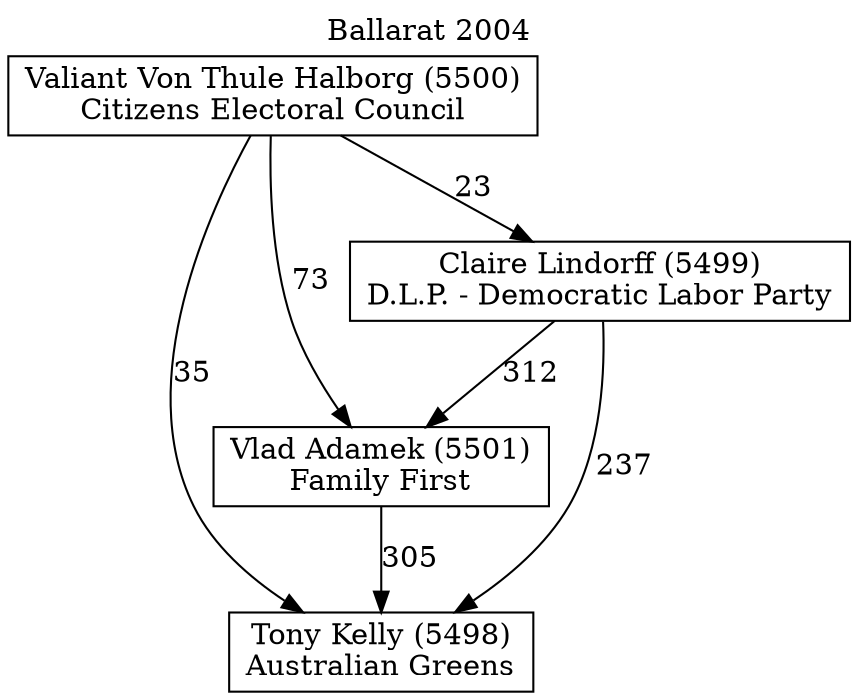 // House preference flow
digraph "Tony Kelly (5498)_Ballarat_2004" {
	graph [label="Ballarat 2004" labelloc=t mclimit=10]
	node [shape=box]
	"Tony Kelly (5498)" [label="Tony Kelly (5498)
Australian Greens"]
	"Vlad Adamek (5501)" [label="Vlad Adamek (5501)
Family First"]
	"Claire Lindorff (5499)" [label="Claire Lindorff (5499)
D.L.P. - Democratic Labor Party"]
	"Valiant Von Thule Halborg (5500)" [label="Valiant Von Thule Halborg (5500)
Citizens Electoral Council"]
	"Tony Kelly (5498)" [label="Tony Kelly (5498)
Australian Greens"]
	"Claire Lindorff (5499)" [label="Claire Lindorff (5499)
D.L.P. - Democratic Labor Party"]
	"Valiant Von Thule Halborg (5500)" [label="Valiant Von Thule Halborg (5500)
Citizens Electoral Council"]
	"Tony Kelly (5498)" [label="Tony Kelly (5498)
Australian Greens"]
	"Valiant Von Thule Halborg (5500)" [label="Valiant Von Thule Halborg (5500)
Citizens Electoral Council"]
	"Valiant Von Thule Halborg (5500)" [label="Valiant Von Thule Halborg (5500)
Citizens Electoral Council"]
	"Claire Lindorff (5499)" [label="Claire Lindorff (5499)
D.L.P. - Democratic Labor Party"]
	"Valiant Von Thule Halborg (5500)" [label="Valiant Von Thule Halborg (5500)
Citizens Electoral Council"]
	"Valiant Von Thule Halborg (5500)" [label="Valiant Von Thule Halborg (5500)
Citizens Electoral Council"]
	"Vlad Adamek (5501)" [label="Vlad Adamek (5501)
Family First"]
	"Claire Lindorff (5499)" [label="Claire Lindorff (5499)
D.L.P. - Democratic Labor Party"]
	"Valiant Von Thule Halborg (5500)" [label="Valiant Von Thule Halborg (5500)
Citizens Electoral Council"]
	"Vlad Adamek (5501)" [label="Vlad Adamek (5501)
Family First"]
	"Valiant Von Thule Halborg (5500)" [label="Valiant Von Thule Halborg (5500)
Citizens Electoral Council"]
	"Valiant Von Thule Halborg (5500)" [label="Valiant Von Thule Halborg (5500)
Citizens Electoral Council"]
	"Claire Lindorff (5499)" [label="Claire Lindorff (5499)
D.L.P. - Democratic Labor Party"]
	"Valiant Von Thule Halborg (5500)" [label="Valiant Von Thule Halborg (5500)
Citizens Electoral Council"]
	"Valiant Von Thule Halborg (5500)" [label="Valiant Von Thule Halborg (5500)
Citizens Electoral Council"]
	"Vlad Adamek (5501)" -> "Tony Kelly (5498)" [label=305]
	"Claire Lindorff (5499)" -> "Vlad Adamek (5501)" [label=312]
	"Valiant Von Thule Halborg (5500)" -> "Claire Lindorff (5499)" [label=23]
	"Claire Lindorff (5499)" -> "Tony Kelly (5498)" [label=237]
	"Valiant Von Thule Halborg (5500)" -> "Tony Kelly (5498)" [label=35]
	"Valiant Von Thule Halborg (5500)" -> "Vlad Adamek (5501)" [label=73]
}
